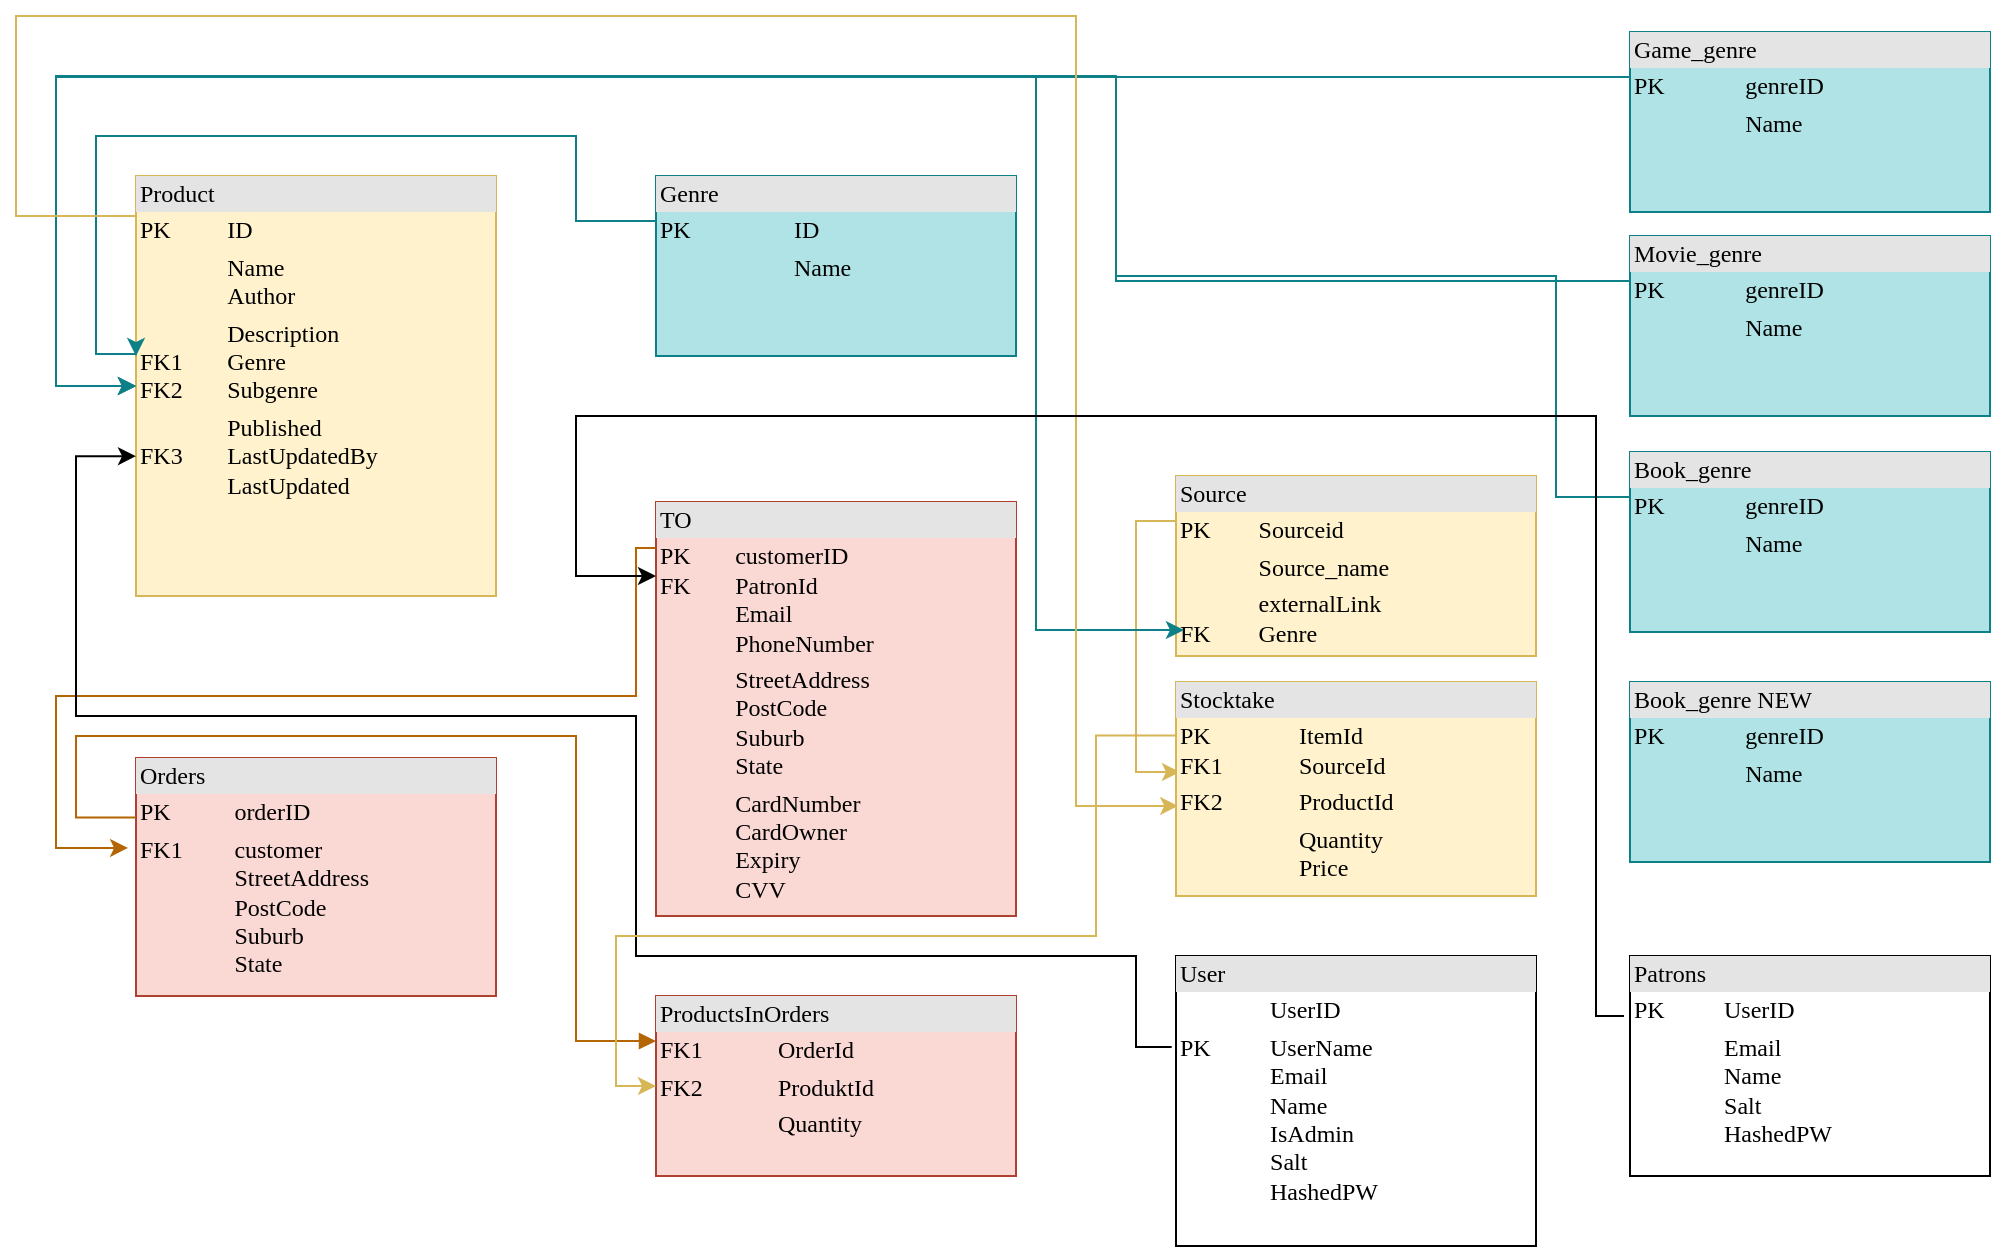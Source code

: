 <mxfile version="21.5.0" type="device">
  <diagram name="Page-1" id="2ca16b54-16f6-2749-3443-fa8db7711227">
    <mxGraphModel dx="1434" dy="881" grid="1" gridSize="10" guides="1" tooltips="1" connect="1" arrows="1" fold="1" page="1" pageScale="1" pageWidth="1100" pageHeight="850" background="none" math="0" shadow="0">
      <root>
        <mxCell id="0" />
        <mxCell id="1" parent="0" />
        <mxCell id="2ed32ef02a7f4228-1" value="&lt;div style=&quot;box-sizing:border-box;width:100%;background:#e4e4e4;padding:2px;&quot;&gt;Product&lt;/div&gt;&lt;table style=&quot;width:100%;font-size:1em;&quot; cellpadding=&quot;2&quot; cellspacing=&quot;0&quot;&gt;&lt;tbody&gt;&lt;tr&gt;&lt;td&gt;PK&lt;/td&gt;&lt;td&gt;ID&lt;/td&gt;&lt;/tr&gt;&lt;tr&gt;&lt;td&gt;&lt;br&gt;&lt;/td&gt;&lt;td&gt;Name&lt;br&gt;Author&lt;/td&gt;&lt;/tr&gt;&lt;tr&gt;&lt;td&gt;&lt;br&gt;FK1&lt;br&gt;FK2&lt;/td&gt;&lt;td&gt;Description&lt;br&gt;Genre&lt;br&gt;Subgenre&lt;/td&gt;&lt;/tr&gt;&lt;tr&gt;&lt;td&gt;&lt;br&gt;FK3&lt;br&gt;&lt;br&gt;&lt;br&gt;&lt;/td&gt;&lt;td&gt;Published&lt;br&gt;LastUpdatedBy&lt;br&gt;LastUpdated&lt;br&gt;&lt;br&gt;&lt;/td&gt;&lt;/tr&gt;&lt;/tbody&gt;&lt;/table&gt;" style="verticalAlign=top;align=left;overflow=fill;html=1;rounded=0;shadow=0;comic=0;labelBackgroundColor=none;strokeWidth=1;fontFamily=Verdana;fontSize=12;strokeColor=#d6b656;fillColor=#fff2cc;" parent="1" vertex="1">
          <mxGeometry x="110" y="100" width="180" height="210" as="geometry" />
        </mxCell>
        <mxCell id="pG82-tt1tNOAimP6q-nb-7" style="edgeStyle=orthogonalEdgeStyle;rounded=0;orthogonalLoop=1;jettySize=auto;html=1;exitX=0;exitY=0.25;exitDx=0;exitDy=0;fillColor=#b0e3e6;strokeColor=#0e8088;" parent="1" source="pG82-tt1tNOAimP6q-nb-2" edge="1">
          <mxGeometry relative="1" as="geometry">
            <mxPoint x="110" y="190" as="targetPoint" />
            <Array as="points">
              <mxPoint x="330" y="123" />
              <mxPoint x="330" y="80" />
              <mxPoint x="90" y="80" />
              <mxPoint x="90" y="189" />
            </Array>
          </mxGeometry>
        </mxCell>
        <mxCell id="pG82-tt1tNOAimP6q-nb-2" value="&lt;div style=&quot;box-sizing:border-box;width:100%;background:#e4e4e4;padding:2px;&quot;&gt;Genre&lt;/div&gt;&lt;table style=&quot;width:100%;font-size:1em;&quot; cellpadding=&quot;2&quot; cellspacing=&quot;0&quot;&gt;&lt;tbody&gt;&lt;tr&gt;&lt;td&gt;PK&lt;/td&gt;&lt;td&gt;ID&lt;/td&gt;&lt;/tr&gt;&lt;tr&gt;&lt;td&gt;&lt;br&gt;&lt;/td&gt;&lt;td&gt;Name&lt;/td&gt;&lt;/tr&gt;&lt;tr&gt;&lt;td&gt;&lt;/td&gt;&lt;td&gt;&lt;br&gt;&lt;/td&gt;&lt;/tr&gt;&lt;/tbody&gt;&lt;/table&gt;" style="verticalAlign=top;align=left;overflow=fill;html=1;rounded=0;shadow=0;comic=0;labelBackgroundColor=none;strokeWidth=1;fontFamily=Verdana;fontSize=12;fillColor=#b0e3e6;strokeColor=#0e8088;" parent="1" vertex="1">
          <mxGeometry x="370" y="100" width="180" height="90" as="geometry" />
        </mxCell>
        <mxCell id="pG82-tt1tNOAimP6q-nb-8" style="edgeStyle=orthogonalEdgeStyle;rounded=0;orthogonalLoop=1;jettySize=auto;html=1;exitX=0;exitY=0.25;exitDx=0;exitDy=0;fillColor=#b0e3e6;strokeColor=#0e8088;entryX=0;entryY=0.5;entryDx=0;entryDy=0;" parent="1" source="pG82-tt1tNOAimP6q-nb-4" target="2ed32ef02a7f4228-1" edge="1">
          <mxGeometry relative="1" as="geometry">
            <mxPoint x="110" y="190" as="targetPoint" />
            <Array as="points">
              <mxPoint x="600" y="153" />
              <mxPoint x="600" y="50" />
              <mxPoint x="70" y="50" />
              <mxPoint x="70" y="205" />
            </Array>
          </mxGeometry>
        </mxCell>
        <mxCell id="pG82-tt1tNOAimP6q-nb-4" value="&lt;div style=&quot;box-sizing:border-box;width:100%;background:#e4e4e4;padding:2px;&quot;&gt;Movie_genre&lt;/div&gt;&lt;table style=&quot;width:100%;font-size:1em;&quot; cellpadding=&quot;2&quot; cellspacing=&quot;0&quot;&gt;&lt;tbody&gt;&lt;tr&gt;&lt;td&gt;PK&lt;/td&gt;&lt;td&gt;genreID&lt;/td&gt;&lt;/tr&gt;&lt;tr&gt;&lt;td&gt;&lt;br&gt;&lt;/td&gt;&lt;td&gt;Name&lt;/td&gt;&lt;/tr&gt;&lt;tr&gt;&lt;td&gt;&lt;/td&gt;&lt;td&gt;&lt;br&gt;&lt;/td&gt;&lt;/tr&gt;&lt;/tbody&gt;&lt;/table&gt;" style="verticalAlign=top;align=left;overflow=fill;html=1;rounded=0;shadow=0;comic=0;labelBackgroundColor=none;strokeWidth=1;fontFamily=Verdana;fontSize=12;fillColor=#b0e3e6;strokeColor=#0e8088;" parent="1" vertex="1">
          <mxGeometry x="857" y="130" width="180" height="90" as="geometry" />
        </mxCell>
        <mxCell id="pG82-tt1tNOAimP6q-nb-11" style="edgeStyle=orthogonalEdgeStyle;rounded=0;orthogonalLoop=1;jettySize=auto;html=1;exitX=0;exitY=0.25;exitDx=0;exitDy=0;fillColor=#fad7ac;strokeColor=#b46504;entryX=-0.022;entryY=0.378;entryDx=0;entryDy=0;entryPerimeter=0;" parent="1" source="pG82-tt1tNOAimP6q-nb-9" target="pG82-tt1tNOAimP6q-nb-10" edge="1">
          <mxGeometry relative="1" as="geometry">
            <mxPoint x="60" y="500" as="targetPoint" />
            <Array as="points">
              <mxPoint x="370" y="286" />
              <mxPoint x="360" y="286" />
              <mxPoint x="360" y="360" />
              <mxPoint x="70" y="360" />
              <mxPoint x="70" y="436" />
            </Array>
          </mxGeometry>
        </mxCell>
        <mxCell id="pG82-tt1tNOAimP6q-nb-9" value="&lt;div style=&quot;box-sizing:border-box;width:100%;background:#e4e4e4;padding:2px;&quot;&gt;TO&lt;/div&gt;&lt;table style=&quot;width:100%;font-size:1em;&quot; cellpadding=&quot;2&quot; cellspacing=&quot;0&quot;&gt;&lt;tbody&gt;&lt;tr&gt;&lt;td&gt;PK&lt;br&gt;FK&lt;br&gt;&lt;br&gt;&lt;br&gt;&lt;/td&gt;&lt;td&gt;customerID&lt;br&gt;PatronId&lt;br&gt;Email&lt;br&gt;PhoneNumber&lt;/td&gt;&lt;/tr&gt;&lt;tr&gt;&lt;td&gt;&lt;br&gt;&lt;/td&gt;&lt;td&gt;StreetAddress&lt;br&gt;PostCode&lt;br&gt;Suburb&lt;br&gt;State&lt;/td&gt;&lt;/tr&gt;&lt;tr&gt;&lt;td&gt;&lt;/td&gt;&lt;td&gt;CardNumber&lt;br&gt;CardOwner&lt;br&gt;Expiry&lt;br&gt;CVV&lt;/td&gt;&lt;/tr&gt;&lt;/tbody&gt;&lt;/table&gt;" style="verticalAlign=top;align=left;overflow=fill;html=1;rounded=0;shadow=0;comic=0;labelBackgroundColor=none;strokeWidth=1;fontFamily=Verdana;fontSize=12;fillColor=#fad9d5;strokeColor=#ae4132;" parent="1" vertex="1">
          <mxGeometry x="370" y="263" width="180" height="207" as="geometry" />
        </mxCell>
        <mxCell id="pG82-tt1tNOAimP6q-nb-10" value="&lt;div style=&quot;box-sizing:border-box;width:100%;background:#e4e4e4;padding:2px;&quot;&gt;Orders&lt;/div&gt;&lt;table style=&quot;width:100%;font-size:1em;&quot; cellpadding=&quot;2&quot; cellspacing=&quot;0&quot;&gt;&lt;tbody&gt;&lt;tr&gt;&lt;td&gt;PK&lt;/td&gt;&lt;td&gt;orderID&lt;/td&gt;&lt;/tr&gt;&lt;tr&gt;&lt;td&gt;FK1&lt;br&gt;&lt;br&gt;&lt;br&gt;&lt;br&gt;&lt;br&gt;&lt;/td&gt;&lt;td&gt;customer&lt;br&gt;StreetAddress&lt;br style=&quot;border-color: var(--border-color);&quot;&gt;PostCode&lt;br style=&quot;border-color: var(--border-color);&quot;&gt;Suburb&lt;br style=&quot;border-color: var(--border-color);&quot;&gt;State&lt;br&gt;&lt;/td&gt;&lt;/tr&gt;&lt;tr&gt;&lt;td&gt;&lt;/td&gt;&lt;td&gt;&lt;br&gt;&lt;br&gt;&lt;/td&gt;&lt;/tr&gt;&lt;/tbody&gt;&lt;/table&gt;" style="verticalAlign=top;align=left;overflow=fill;html=1;rounded=0;shadow=0;comic=0;labelBackgroundColor=none;strokeWidth=1;fontFamily=Verdana;fontSize=12;fillColor=#fad9d5;strokeColor=#ae4132;" parent="1" vertex="1">
          <mxGeometry x="110" y="391" width="180" height="119" as="geometry" />
        </mxCell>
        <mxCell id="pG82-tt1tNOAimP6q-nb-13" style="edgeStyle=orthogonalEdgeStyle;rounded=0;orthogonalLoop=1;jettySize=auto;html=1;exitX=0;exitY=0.25;exitDx=0;exitDy=0;entryX=0;entryY=0.25;entryDx=0;entryDy=0;startArrow=block;startFill=1;endArrow=none;endFill=0;fillColor=#fad7ac;strokeColor=#b46504;" parent="1" source="pG82-tt1tNOAimP6q-nb-12" target="pG82-tt1tNOAimP6q-nb-10" edge="1">
          <mxGeometry relative="1" as="geometry">
            <Array as="points">
              <mxPoint x="330" y="533" />
              <mxPoint x="330" y="380" />
              <mxPoint x="80" y="380" />
              <mxPoint x="80" y="421" />
            </Array>
          </mxGeometry>
        </mxCell>
        <mxCell id="pG82-tt1tNOAimP6q-nb-12" value="&lt;div style=&quot;box-sizing:border-box;width:100%;background:#e4e4e4;padding:2px;&quot;&gt;ProductsInOrders&lt;/div&gt;&lt;table style=&quot;width:100%;font-size:1em;&quot; cellpadding=&quot;2&quot; cellspacing=&quot;0&quot;&gt;&lt;tbody&gt;&lt;tr&gt;&lt;td&gt;FK1&lt;/td&gt;&lt;td&gt;OrderId&lt;/td&gt;&lt;/tr&gt;&lt;tr&gt;&lt;td&gt;FK2&lt;br&gt;&lt;/td&gt;&lt;td&gt;ProduktId&lt;/td&gt;&lt;/tr&gt;&lt;tr&gt;&lt;td&gt;&lt;br&gt;&lt;/td&gt;&lt;td&gt;Quantity&lt;/td&gt;&lt;/tr&gt;&lt;/tbody&gt;&lt;/table&gt;" style="verticalAlign=top;align=left;overflow=fill;html=1;rounded=0;shadow=0;comic=0;labelBackgroundColor=none;strokeWidth=1;fontFamily=Verdana;fontSize=12;fillColor=#fad9d5;strokeColor=#ae4132;" parent="1" vertex="1">
          <mxGeometry x="370" y="510" width="180" height="90" as="geometry" />
        </mxCell>
        <mxCell id="OfzxupBYVOIe4PnSfz7_-2" style="edgeStyle=orthogonalEdgeStyle;rounded=0;orthogonalLoop=1;jettySize=auto;html=1;exitX=0;exitY=0.25;exitDx=0;exitDy=0;entryX=0.011;entryY=0.421;entryDx=0;entryDy=0;fillColor=#fff2cc;strokeColor=#d6b656;entryPerimeter=0;" parent="1" source="pG82-tt1tNOAimP6q-nb-16" target="OfzxupBYVOIe4PnSfz7_-1" edge="1">
          <mxGeometry relative="1" as="geometry">
            <Array as="points">
              <mxPoint x="610" y="273" />
              <mxPoint x="610" y="398" />
            </Array>
          </mxGeometry>
        </mxCell>
        <mxCell id="pG82-tt1tNOAimP6q-nb-16" value="&lt;div style=&quot;box-sizing:border-box;width:100%;background:#e4e4e4;padding:2px;&quot;&gt;Source&lt;/div&gt;&lt;table style=&quot;width:100%;font-size:1em;&quot; cellpadding=&quot;2&quot; cellspacing=&quot;0&quot;&gt;&lt;tbody&gt;&lt;tr&gt;&lt;td&gt;PK&lt;/td&gt;&lt;td&gt;Sourceid&lt;/td&gt;&lt;/tr&gt;&lt;tr&gt;&lt;td&gt;&lt;br&gt;&lt;/td&gt;&lt;td&gt;Source_name&lt;/td&gt;&lt;/tr&gt;&lt;tr&gt;&lt;td&gt;&lt;br&gt;FK&lt;/td&gt;&lt;td&gt;externalLink&lt;br&gt;Genre&lt;/td&gt;&lt;/tr&gt;&lt;/tbody&gt;&lt;/table&gt;" style="verticalAlign=top;align=left;overflow=fill;html=1;rounded=0;shadow=0;comic=0;labelBackgroundColor=none;strokeWidth=1;fontFamily=Verdana;fontSize=12;fillColor=#fff2cc;strokeColor=#d6b656;" parent="1" vertex="1">
          <mxGeometry x="630" y="250" width="180" height="90" as="geometry" />
        </mxCell>
        <mxCell id="pG82-tt1tNOAimP6q-nb-19" style="edgeStyle=orthogonalEdgeStyle;rounded=0;orthogonalLoop=1;jettySize=auto;html=1;exitX=0;exitY=0.25;exitDx=0;exitDy=0;fillColor=#b0e3e6;strokeColor=#0e8088;entryX=0;entryY=0.5;entryDx=0;entryDy=0;" parent="1" source="pG82-tt1tNOAimP6q-nb-18" target="2ed32ef02a7f4228-1" edge="1">
          <mxGeometry relative="1" as="geometry">
            <mxPoint x="110" y="190" as="targetPoint" />
            <Array as="points">
              <mxPoint x="70" y="51" />
              <mxPoint x="70" y="205" />
            </Array>
          </mxGeometry>
        </mxCell>
        <mxCell id="cYRQYniSVC3vPjqyW3Wq-1" style="edgeStyle=orthogonalEdgeStyle;rounded=0;orthogonalLoop=1;jettySize=auto;html=1;exitX=0;exitY=0.25;exitDx=0;exitDy=0;entryX=0.022;entryY=0.856;entryDx=0;entryDy=0;entryPerimeter=0;fillColor=#b0e3e6;strokeColor=#0e8088;" edge="1" parent="1" source="pG82-tt1tNOAimP6q-nb-18" target="pG82-tt1tNOAimP6q-nb-16">
          <mxGeometry relative="1" as="geometry">
            <Array as="points">
              <mxPoint x="560" y="51" />
              <mxPoint x="560" y="327" />
            </Array>
          </mxGeometry>
        </mxCell>
        <mxCell id="pG82-tt1tNOAimP6q-nb-18" value="&lt;div style=&quot;box-sizing:border-box;width:100%;background:#e4e4e4;padding:2px;&quot;&gt;Game_genre&lt;/div&gt;&lt;table style=&quot;width:100%;font-size:1em;&quot; cellpadding=&quot;2&quot; cellspacing=&quot;0&quot;&gt;&lt;tbody&gt;&lt;tr&gt;&lt;td&gt;PK&lt;/td&gt;&lt;td&gt;genreID&lt;/td&gt;&lt;/tr&gt;&lt;tr&gt;&lt;td&gt;&lt;br&gt;&lt;/td&gt;&lt;td&gt;Name&lt;/td&gt;&lt;/tr&gt;&lt;tr&gt;&lt;td&gt;&lt;/td&gt;&lt;td&gt;&lt;br&gt;&lt;/td&gt;&lt;/tr&gt;&lt;/tbody&gt;&lt;/table&gt;" style="verticalAlign=top;align=left;overflow=fill;html=1;rounded=0;shadow=0;comic=0;labelBackgroundColor=none;strokeWidth=1;fontFamily=Verdana;fontSize=12;fillColor=#b0e3e6;strokeColor=#0e8088;" parent="1" vertex="1">
          <mxGeometry x="857" y="28" width="180" height="90" as="geometry" />
        </mxCell>
        <mxCell id="pG82-tt1tNOAimP6q-nb-21" style="edgeStyle=orthogonalEdgeStyle;rounded=0;orthogonalLoop=1;jettySize=auto;html=1;exitX=0;exitY=0.25;exitDx=0;exitDy=0;entryX=0;entryY=0.5;entryDx=0;entryDy=0;fillColor=#b0e3e6;strokeColor=#0e8088;" parent="1" source="pG82-tt1tNOAimP6q-nb-20" target="2ed32ef02a7f4228-1" edge="1">
          <mxGeometry relative="1" as="geometry">
            <mxPoint x="830" y="150" as="targetPoint" />
            <Array as="points">
              <mxPoint x="820" y="261" />
              <mxPoint x="820" y="150" />
              <mxPoint x="600" y="150" />
              <mxPoint x="600" y="50" />
              <mxPoint x="70" y="50" />
              <mxPoint x="70" y="205" />
            </Array>
          </mxGeometry>
        </mxCell>
        <mxCell id="pG82-tt1tNOAimP6q-nb-20" value="&lt;div style=&quot;box-sizing:border-box;width:100%;background:#e4e4e4;padding:2px;&quot;&gt;Book_genre&lt;/div&gt;&lt;table style=&quot;width:100%;font-size:1em;&quot; cellpadding=&quot;2&quot; cellspacing=&quot;0&quot;&gt;&lt;tbody&gt;&lt;tr&gt;&lt;td&gt;PK&lt;/td&gt;&lt;td&gt;genreID&lt;/td&gt;&lt;/tr&gt;&lt;tr&gt;&lt;td&gt;&lt;br&gt;&lt;/td&gt;&lt;td&gt;Name&lt;/td&gt;&lt;/tr&gt;&lt;tr&gt;&lt;td&gt;&lt;/td&gt;&lt;td&gt;&lt;br&gt;&lt;/td&gt;&lt;/tr&gt;&lt;/tbody&gt;&lt;/table&gt;" style="verticalAlign=top;align=left;overflow=fill;html=1;rounded=0;shadow=0;comic=0;labelBackgroundColor=none;strokeWidth=1;fontFamily=Verdana;fontSize=12;fillColor=#b0e3e6;strokeColor=#0e8088;" parent="1" vertex="1">
          <mxGeometry x="857" y="238" width="180" height="90" as="geometry" />
        </mxCell>
        <mxCell id="pG82-tt1tNOAimP6q-nb-26" style="edgeStyle=orthogonalEdgeStyle;rounded=0;orthogonalLoop=1;jettySize=auto;html=1;exitX=-0.012;exitY=0.314;exitDx=0;exitDy=0;exitPerimeter=0;entryX=0;entryY=0.667;entryDx=0;entryDy=0;entryPerimeter=0;" parent="1" source="pG82-tt1tNOAimP6q-nb-22" target="2ed32ef02a7f4228-1" edge="1">
          <mxGeometry relative="1" as="geometry">
            <Array as="points">
              <mxPoint x="610" y="536" />
              <mxPoint x="610" y="490" />
              <mxPoint x="360" y="490" />
              <mxPoint x="360" y="370" />
              <mxPoint x="80" y="370" />
              <mxPoint x="80" y="240" />
            </Array>
            <mxPoint x="90" y="240" as="targetPoint" />
          </mxGeometry>
        </mxCell>
        <mxCell id="pG82-tt1tNOAimP6q-nb-22" value="&lt;div style=&quot;box-sizing:border-box;width:100%;background:#e4e4e4;padding:2px;&quot;&gt;User&lt;/div&gt;&lt;table style=&quot;width:100%;font-size:1em;&quot; cellpadding=&quot;2&quot; cellspacing=&quot;0&quot;&gt;&lt;tbody&gt;&lt;tr&gt;&lt;td&gt;&lt;br&gt;&lt;/td&gt;&lt;td&gt;UserID&lt;br&gt;&lt;/td&gt;&lt;/tr&gt;&lt;tr&gt;&lt;td&gt;PK&lt;br&gt;&lt;br&gt;&lt;br&gt;&lt;br&gt;&lt;br&gt;&lt;br&gt;&lt;/td&gt;&lt;td&gt;UserName&lt;br&gt;Email&lt;br&gt;Name&lt;br&gt;IsAdmin&lt;br&gt;Salt&lt;br&gt;HashedPW&lt;/td&gt;&lt;/tr&gt;&lt;tr&gt;&lt;td&gt;&lt;/td&gt;&lt;td&gt;&lt;br&gt;&lt;/td&gt;&lt;/tr&gt;&lt;/tbody&gt;&lt;/table&gt;" style="verticalAlign=top;align=left;overflow=fill;html=1;rounded=0;shadow=0;comic=0;labelBackgroundColor=none;strokeWidth=1;fontFamily=Verdana;fontSize=12" parent="1" vertex="1">
          <mxGeometry x="630" y="490" width="180" height="145" as="geometry" />
        </mxCell>
        <mxCell id="pG82-tt1tNOAimP6q-nb-24" value="&lt;div style=&quot;box-sizing:border-box;width:100%;background:#e4e4e4;padding:2px;&quot;&gt;Book_genre NEW&lt;/div&gt;&lt;table style=&quot;width:100%;font-size:1em;&quot; cellpadding=&quot;2&quot; cellspacing=&quot;0&quot;&gt;&lt;tbody&gt;&lt;tr&gt;&lt;td&gt;PK&lt;/td&gt;&lt;td&gt;genreID&lt;/td&gt;&lt;/tr&gt;&lt;tr&gt;&lt;td&gt;&lt;br&gt;&lt;/td&gt;&lt;td&gt;Name&lt;/td&gt;&lt;/tr&gt;&lt;tr&gt;&lt;td&gt;&lt;/td&gt;&lt;td&gt;&lt;br&gt;&lt;/td&gt;&lt;/tr&gt;&lt;/tbody&gt;&lt;/table&gt;" style="verticalAlign=top;align=left;overflow=fill;html=1;rounded=0;shadow=0;comic=0;labelBackgroundColor=none;strokeWidth=1;fontFamily=Verdana;fontSize=12;fillColor=#b0e3e6;strokeColor=#0e8088;" parent="1" vertex="1">
          <mxGeometry x="857" y="353" width="180" height="90" as="geometry" />
        </mxCell>
        <mxCell id="OfzxupBYVOIe4PnSfz7_-3" style="edgeStyle=orthogonalEdgeStyle;rounded=0;orthogonalLoop=1;jettySize=auto;html=1;exitX=0.006;exitY=0.579;exitDx=0;exitDy=0;startArrow=classic;startFill=1;endArrow=none;endFill=0;fillColor=#fff2cc;strokeColor=#d6b656;exitPerimeter=0;" parent="1" source="OfzxupBYVOIe4PnSfz7_-1" edge="1">
          <mxGeometry relative="1" as="geometry">
            <mxPoint x="110" y="130" as="targetPoint" />
            <Array as="points">
              <mxPoint x="580" y="415" />
              <mxPoint x="580" y="20" />
              <mxPoint x="50" y="20" />
              <mxPoint x="50" y="120" />
              <mxPoint x="110" y="120" />
            </Array>
          </mxGeometry>
        </mxCell>
        <mxCell id="cYRQYniSVC3vPjqyW3Wq-5" style="edgeStyle=orthogonalEdgeStyle;rounded=0;orthogonalLoop=1;jettySize=auto;html=1;exitX=0;exitY=0.25;exitDx=0;exitDy=0;entryX=0;entryY=0.5;entryDx=0;entryDy=0;fillColor=#fff2cc;gradientColor=#ffd966;strokeColor=#d6b656;" edge="1" parent="1" source="OfzxupBYVOIe4PnSfz7_-1" target="pG82-tt1tNOAimP6q-nb-12">
          <mxGeometry relative="1" as="geometry">
            <Array as="points">
              <mxPoint x="590" y="380" />
              <mxPoint x="590" y="480" />
              <mxPoint x="350" y="480" />
              <mxPoint x="350" y="555" />
            </Array>
          </mxGeometry>
        </mxCell>
        <mxCell id="OfzxupBYVOIe4PnSfz7_-1" value="&lt;div style=&quot;box-sizing:border-box;width:100%;background:#e4e4e4;padding:2px;&quot;&gt;Stocktake&lt;/div&gt;&lt;table style=&quot;width:100%;font-size:1em;&quot; cellpadding=&quot;2&quot; cellspacing=&quot;0&quot;&gt;&lt;tbody&gt;&lt;tr&gt;&lt;td&gt;PK&lt;br&gt;FK1&lt;/td&gt;&lt;td&gt;ItemId&lt;br&gt;SourceId&lt;/td&gt;&lt;/tr&gt;&lt;tr&gt;&lt;td&gt;FK2&lt;/td&gt;&lt;td&gt;ProductId&lt;/td&gt;&lt;/tr&gt;&lt;tr&gt;&lt;td&gt;&lt;br&gt;&lt;/td&gt;&lt;td&gt;Quantity&lt;br&gt;Price&lt;/td&gt;&lt;/tr&gt;&lt;/tbody&gt;&lt;/table&gt;" style="verticalAlign=top;align=left;overflow=fill;html=1;rounded=0;shadow=0;comic=0;labelBackgroundColor=none;strokeWidth=1;fontFamily=Verdana;fontSize=12;fillColor=#fff2cc;strokeColor=#d6b656;" parent="1" vertex="1">
          <mxGeometry x="630" y="353" width="180" height="107" as="geometry" />
        </mxCell>
        <mxCell id="OfzxupBYVOIe4PnSfz7_-5" style="edgeStyle=orthogonalEdgeStyle;rounded=0;orthogonalLoop=1;jettySize=auto;html=1;" parent="1" edge="1">
          <mxGeometry relative="1" as="geometry">
            <mxPoint x="370" y="300" as="targetPoint" />
            <mxPoint x="854" y="520" as="sourcePoint" />
            <Array as="points">
              <mxPoint x="840" y="520" />
              <mxPoint x="840" y="220" />
              <mxPoint x="330" y="220" />
              <mxPoint x="330" y="300" />
            </Array>
          </mxGeometry>
        </mxCell>
        <mxCell id="OfzxupBYVOIe4PnSfz7_-4" value="&lt;div style=&quot;box-sizing:border-box;width:100%;background:#e4e4e4;padding:2px;&quot;&gt;Patrons&lt;/div&gt;&lt;table style=&quot;width:100%;font-size:1em;&quot; cellpadding=&quot;2&quot; cellspacing=&quot;0&quot;&gt;&lt;tbody&gt;&lt;tr&gt;&lt;td&gt;PK&lt;/td&gt;&lt;td&gt;UserID&lt;br&gt;&lt;/td&gt;&lt;/tr&gt;&lt;tr&gt;&lt;td&gt;&lt;br&gt;&lt;br&gt;&lt;br&gt;&lt;br&gt;&lt;/td&gt;&lt;td&gt;Email&lt;br&gt;Name&lt;br&gt;Salt&lt;br&gt;HashedPW&lt;/td&gt;&lt;/tr&gt;&lt;tr&gt;&lt;td&gt;&lt;/td&gt;&lt;td&gt;&lt;br&gt;&lt;/td&gt;&lt;/tr&gt;&lt;/tbody&gt;&lt;/table&gt;" style="verticalAlign=top;align=left;overflow=fill;html=1;rounded=0;shadow=0;comic=0;labelBackgroundColor=none;strokeWidth=1;fontFamily=Verdana;fontSize=12" parent="1" vertex="1">
          <mxGeometry x="857" y="490" width="180" height="110" as="geometry" />
        </mxCell>
      </root>
    </mxGraphModel>
  </diagram>
</mxfile>

